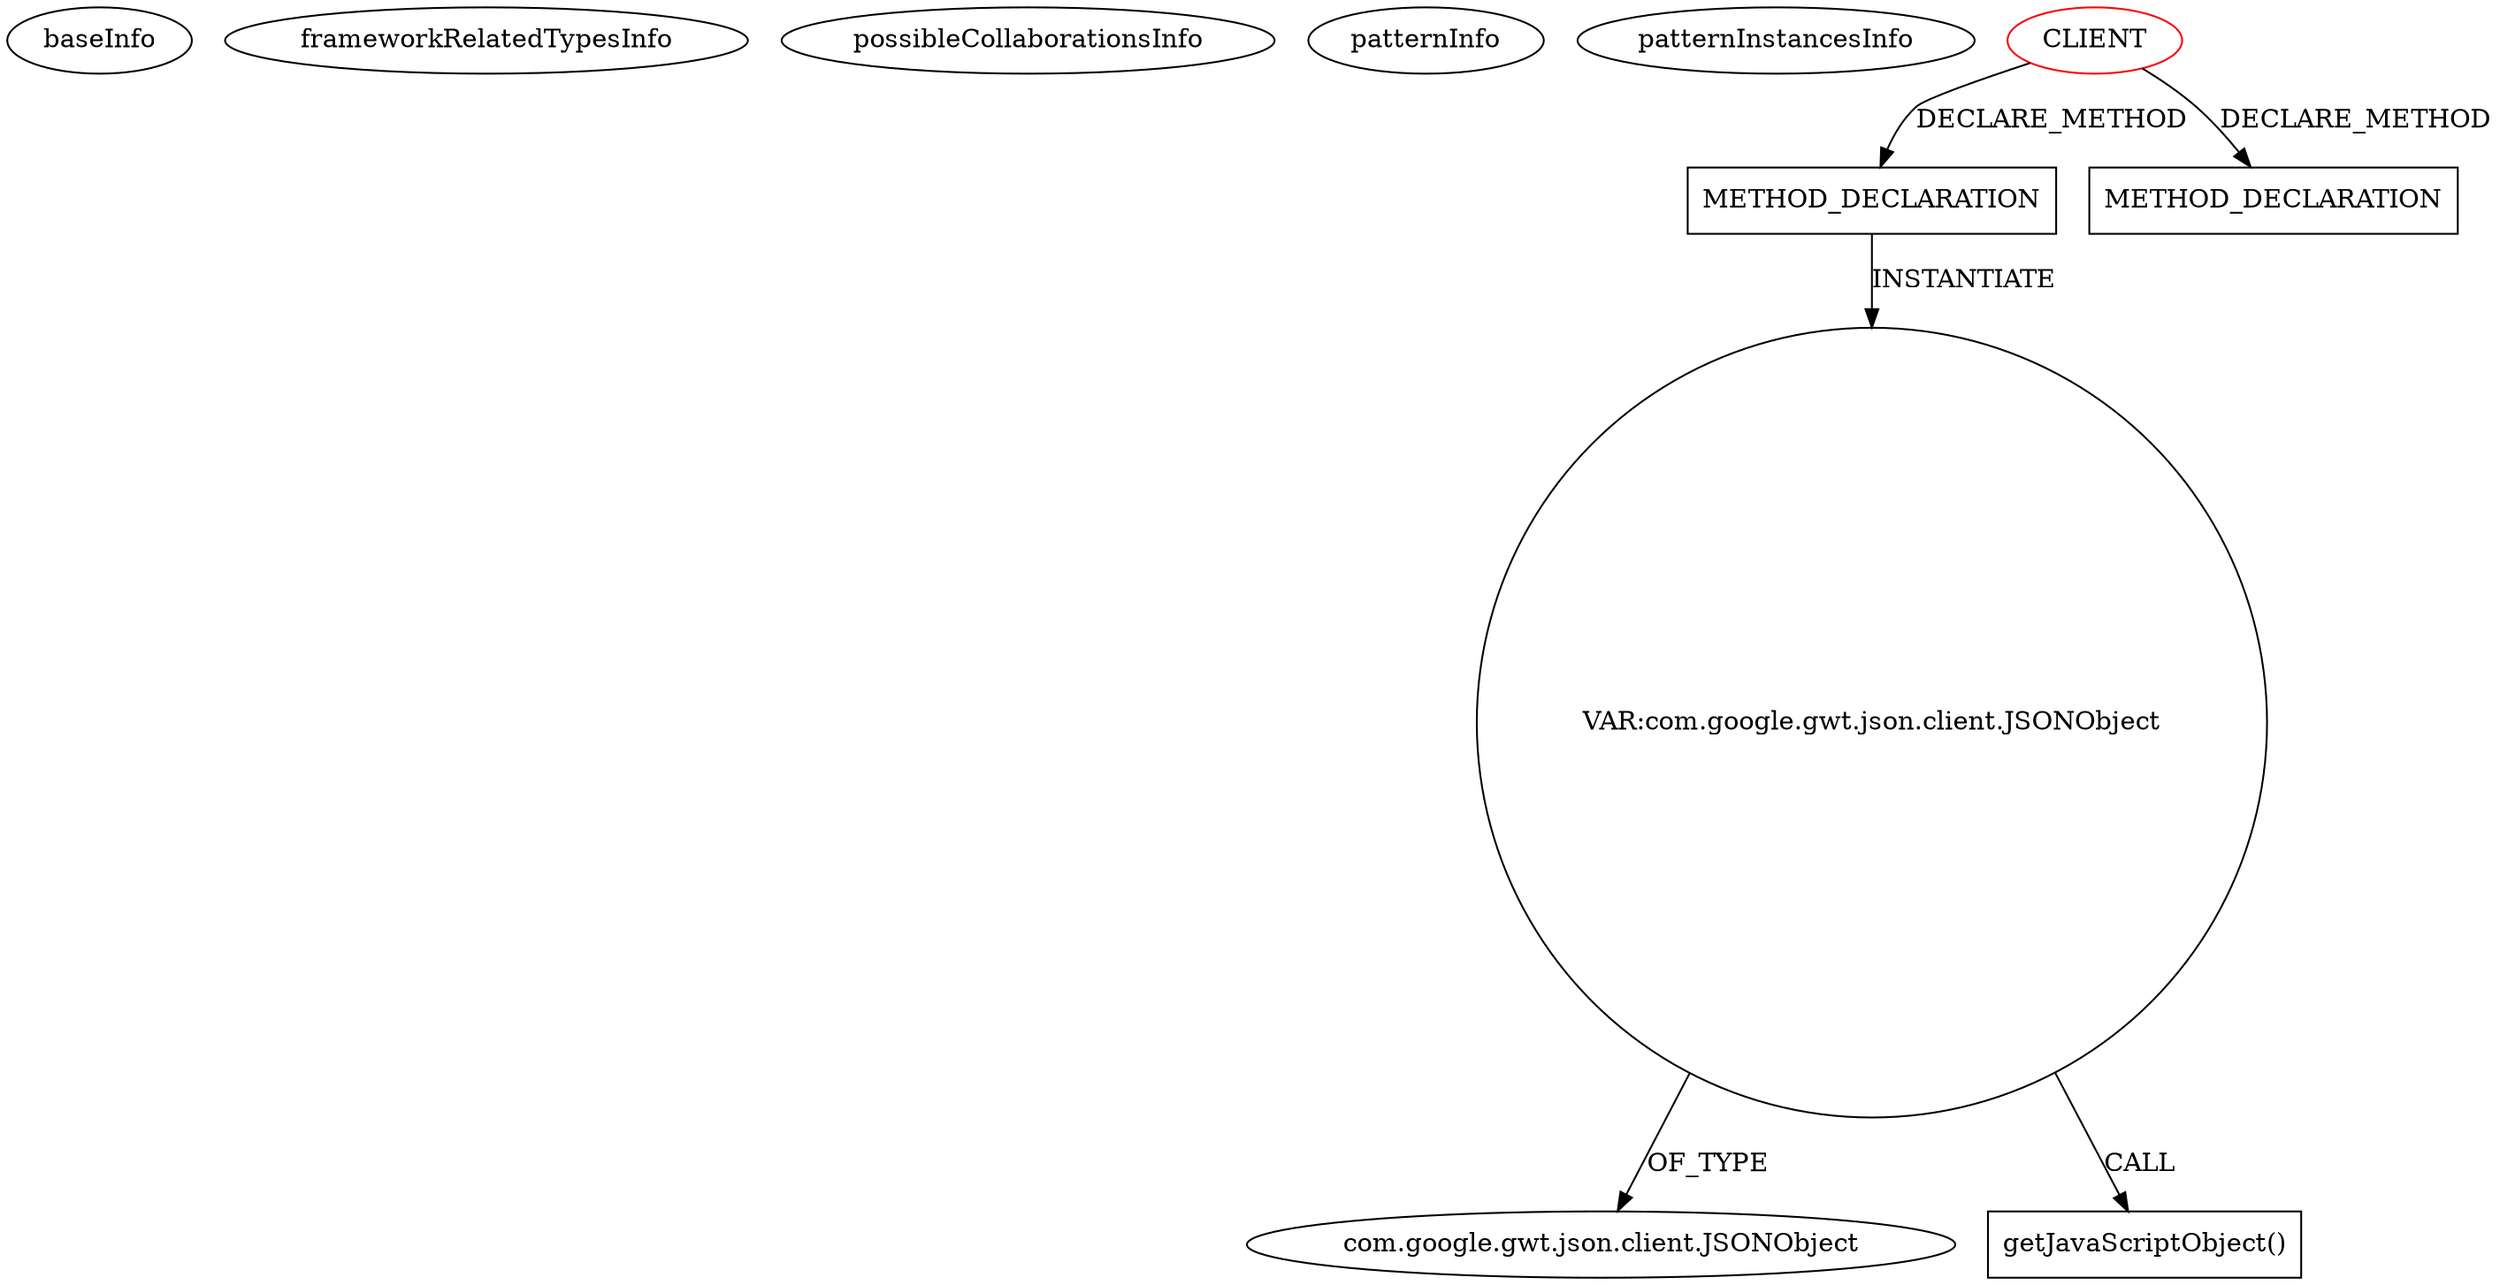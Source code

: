 digraph {
baseInfo[graphId=1223,category="pattern",isAnonymous=false,possibleRelation=false]
frameworkRelatedTypesInfo[]
possibleCollaborationsInfo[]
patternInfo[frequency=2.0,patternRootClient=0]
patternInstancesInfo[0="brychcy-gwt-jquery~/brychcy-gwt-jquery/gwt-jquery-master/src/com/xedge/jquery/client/JQuery.java~JQuery~923",1="neilsh-gwtfb~/neilsh-gwtfb/gwtfb-master/GwtFB/src/com/gwtfb/client/UserInfoViewController.java~UserInfoViewController~4138"]
196[label="com.google.gwt.json.client.JSONObject",vertexType="FRAMEWORK_CLASS_TYPE",isFrameworkType=false]
194[label="VAR:com.google.gwt.json.client.JSONObject",vertexType="VARIABLE_EXPRESION",isFrameworkType=false,shape=circle]
195[label="getJavaScriptObject()",vertexType="INSIDE_CALL",isFrameworkType=false,shape=box]
190[label="METHOD_DECLARATION",vertexType="CLIENT_METHOD_DECLARATION",isFrameworkType=false,shape=box]
0[label="CLIENT",vertexType="ROOT_CLIENT_CLASS_DECLARATION",isFrameworkType=false,color=red]
1092[label="METHOD_DECLARATION",vertexType="CLIENT_METHOD_DECLARATION",isFrameworkType=false,shape=box]
0->190[label="DECLARE_METHOD"]
194->196[label="OF_TYPE"]
194->195[label="CALL"]
190->194[label="INSTANTIATE"]
0->1092[label="DECLARE_METHOD"]
}
